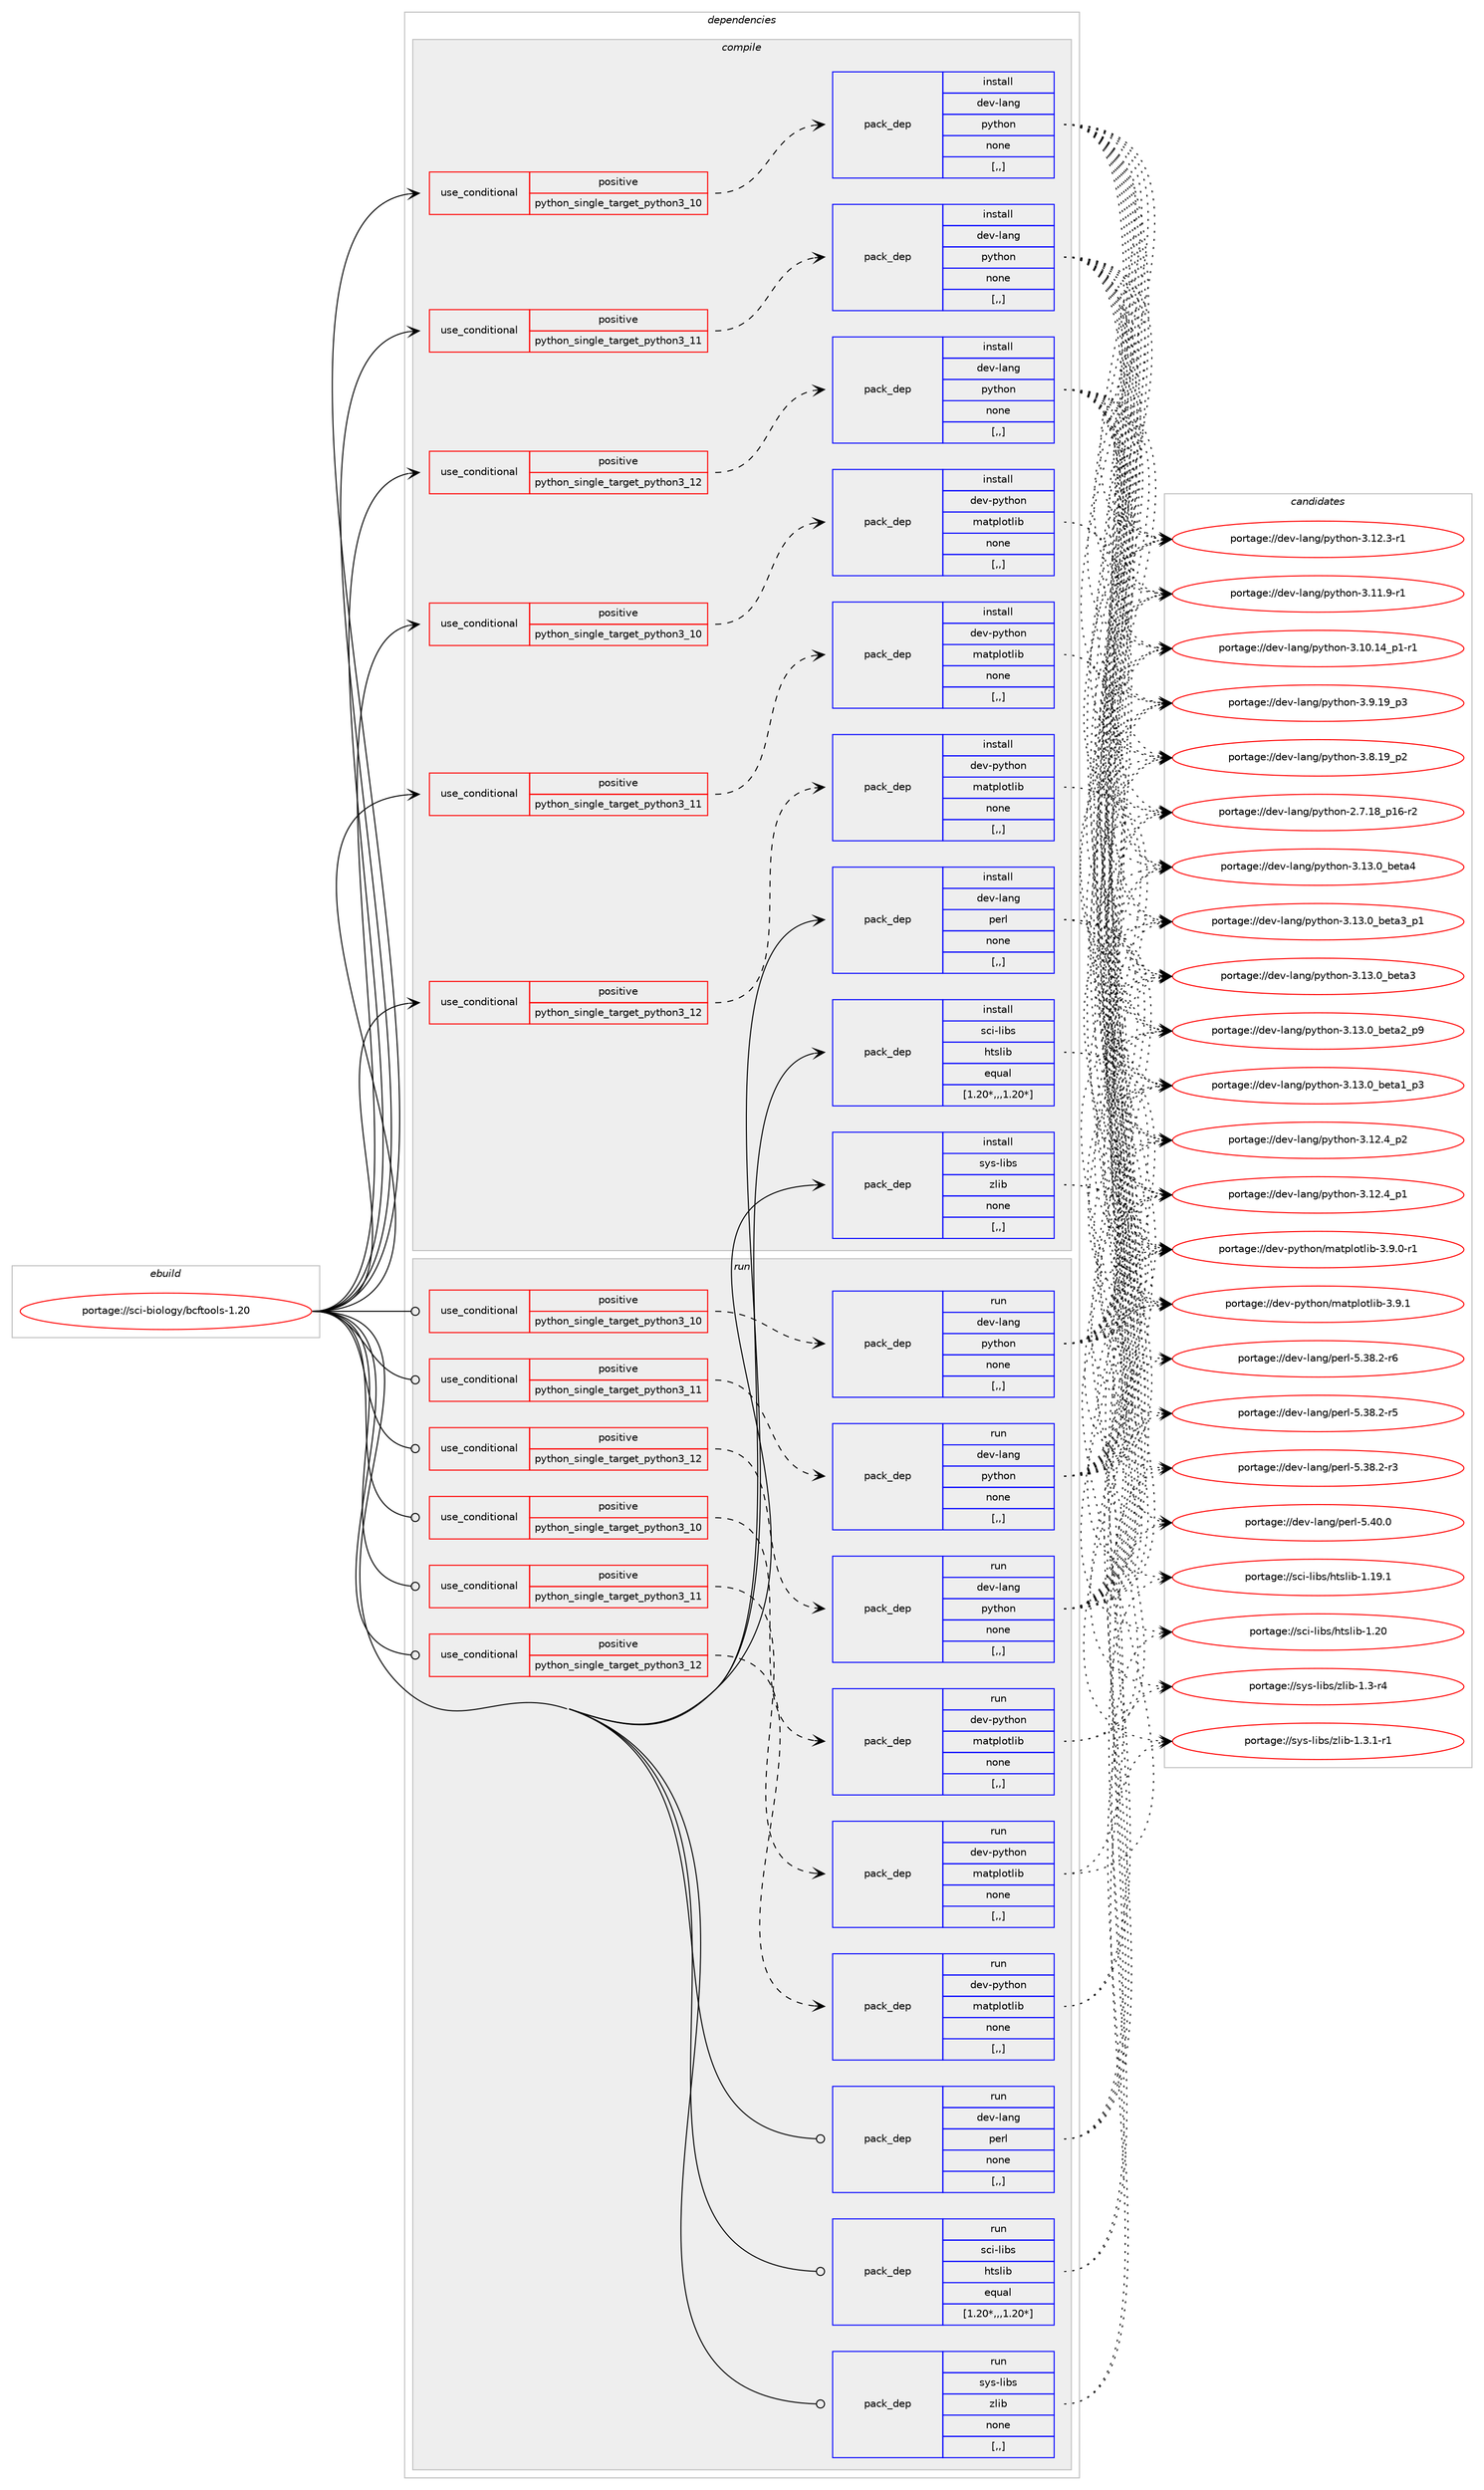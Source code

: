 digraph prolog {

# *************
# Graph options
# *************

newrank=true;
concentrate=true;
compound=true;
graph [rankdir=LR,fontname=Helvetica,fontsize=10,ranksep=1.5];#, ranksep=2.5, nodesep=0.2];
edge  [arrowhead=vee];
node  [fontname=Helvetica,fontsize=10];

# **********
# The ebuild
# **********

subgraph cluster_leftcol {
color=gray;
label=<<i>ebuild</i>>;
id [label="portage://sci-biology/bcftools-1.20", color=red, width=4, href="../sci-biology/bcftools-1.20.svg"];
}

# ****************
# The dependencies
# ****************

subgraph cluster_midcol {
color=gray;
label=<<i>dependencies</i>>;
subgraph cluster_compile {
fillcolor="#eeeeee";
style=filled;
label=<<i>compile</i>>;
subgraph cond103738 {
dependency391705 [label=<<TABLE BORDER="0" CELLBORDER="1" CELLSPACING="0" CELLPADDING="4"><TR><TD ROWSPAN="3" CELLPADDING="10">use_conditional</TD></TR><TR><TD>positive</TD></TR><TR><TD>python_single_target_python3_10</TD></TR></TABLE>>, shape=none, color=red];
subgraph pack285172 {
dependency391706 [label=<<TABLE BORDER="0" CELLBORDER="1" CELLSPACING="0" CELLPADDING="4" WIDTH="220"><TR><TD ROWSPAN="6" CELLPADDING="30">pack_dep</TD></TR><TR><TD WIDTH="110">install</TD></TR><TR><TD>dev-lang</TD></TR><TR><TD>python</TD></TR><TR><TD>none</TD></TR><TR><TD>[,,]</TD></TR></TABLE>>, shape=none, color=blue];
}
dependency391705:e -> dependency391706:w [weight=20,style="dashed",arrowhead="vee"];
}
id:e -> dependency391705:w [weight=20,style="solid",arrowhead="vee"];
subgraph cond103739 {
dependency391707 [label=<<TABLE BORDER="0" CELLBORDER="1" CELLSPACING="0" CELLPADDING="4"><TR><TD ROWSPAN="3" CELLPADDING="10">use_conditional</TD></TR><TR><TD>positive</TD></TR><TR><TD>python_single_target_python3_10</TD></TR></TABLE>>, shape=none, color=red];
subgraph pack285173 {
dependency391708 [label=<<TABLE BORDER="0" CELLBORDER="1" CELLSPACING="0" CELLPADDING="4" WIDTH="220"><TR><TD ROWSPAN="6" CELLPADDING="30">pack_dep</TD></TR><TR><TD WIDTH="110">install</TD></TR><TR><TD>dev-python</TD></TR><TR><TD>matplotlib</TD></TR><TR><TD>none</TD></TR><TR><TD>[,,]</TD></TR></TABLE>>, shape=none, color=blue];
}
dependency391707:e -> dependency391708:w [weight=20,style="dashed",arrowhead="vee"];
}
id:e -> dependency391707:w [weight=20,style="solid",arrowhead="vee"];
subgraph cond103740 {
dependency391709 [label=<<TABLE BORDER="0" CELLBORDER="1" CELLSPACING="0" CELLPADDING="4"><TR><TD ROWSPAN="3" CELLPADDING="10">use_conditional</TD></TR><TR><TD>positive</TD></TR><TR><TD>python_single_target_python3_11</TD></TR></TABLE>>, shape=none, color=red];
subgraph pack285174 {
dependency391710 [label=<<TABLE BORDER="0" CELLBORDER="1" CELLSPACING="0" CELLPADDING="4" WIDTH="220"><TR><TD ROWSPAN="6" CELLPADDING="30">pack_dep</TD></TR><TR><TD WIDTH="110">install</TD></TR><TR><TD>dev-lang</TD></TR><TR><TD>python</TD></TR><TR><TD>none</TD></TR><TR><TD>[,,]</TD></TR></TABLE>>, shape=none, color=blue];
}
dependency391709:e -> dependency391710:w [weight=20,style="dashed",arrowhead="vee"];
}
id:e -> dependency391709:w [weight=20,style="solid",arrowhead="vee"];
subgraph cond103741 {
dependency391711 [label=<<TABLE BORDER="0" CELLBORDER="1" CELLSPACING="0" CELLPADDING="4"><TR><TD ROWSPAN="3" CELLPADDING="10">use_conditional</TD></TR><TR><TD>positive</TD></TR><TR><TD>python_single_target_python3_11</TD></TR></TABLE>>, shape=none, color=red];
subgraph pack285175 {
dependency391712 [label=<<TABLE BORDER="0" CELLBORDER="1" CELLSPACING="0" CELLPADDING="4" WIDTH="220"><TR><TD ROWSPAN="6" CELLPADDING="30">pack_dep</TD></TR><TR><TD WIDTH="110">install</TD></TR><TR><TD>dev-python</TD></TR><TR><TD>matplotlib</TD></TR><TR><TD>none</TD></TR><TR><TD>[,,]</TD></TR></TABLE>>, shape=none, color=blue];
}
dependency391711:e -> dependency391712:w [weight=20,style="dashed",arrowhead="vee"];
}
id:e -> dependency391711:w [weight=20,style="solid",arrowhead="vee"];
subgraph cond103742 {
dependency391713 [label=<<TABLE BORDER="0" CELLBORDER="1" CELLSPACING="0" CELLPADDING="4"><TR><TD ROWSPAN="3" CELLPADDING="10">use_conditional</TD></TR><TR><TD>positive</TD></TR><TR><TD>python_single_target_python3_12</TD></TR></TABLE>>, shape=none, color=red];
subgraph pack285176 {
dependency391714 [label=<<TABLE BORDER="0" CELLBORDER="1" CELLSPACING="0" CELLPADDING="4" WIDTH="220"><TR><TD ROWSPAN="6" CELLPADDING="30">pack_dep</TD></TR><TR><TD WIDTH="110">install</TD></TR><TR><TD>dev-lang</TD></TR><TR><TD>python</TD></TR><TR><TD>none</TD></TR><TR><TD>[,,]</TD></TR></TABLE>>, shape=none, color=blue];
}
dependency391713:e -> dependency391714:w [weight=20,style="dashed",arrowhead="vee"];
}
id:e -> dependency391713:w [weight=20,style="solid",arrowhead="vee"];
subgraph cond103743 {
dependency391715 [label=<<TABLE BORDER="0" CELLBORDER="1" CELLSPACING="0" CELLPADDING="4"><TR><TD ROWSPAN="3" CELLPADDING="10">use_conditional</TD></TR><TR><TD>positive</TD></TR><TR><TD>python_single_target_python3_12</TD></TR></TABLE>>, shape=none, color=red];
subgraph pack285177 {
dependency391716 [label=<<TABLE BORDER="0" CELLBORDER="1" CELLSPACING="0" CELLPADDING="4" WIDTH="220"><TR><TD ROWSPAN="6" CELLPADDING="30">pack_dep</TD></TR><TR><TD WIDTH="110">install</TD></TR><TR><TD>dev-python</TD></TR><TR><TD>matplotlib</TD></TR><TR><TD>none</TD></TR><TR><TD>[,,]</TD></TR></TABLE>>, shape=none, color=blue];
}
dependency391715:e -> dependency391716:w [weight=20,style="dashed",arrowhead="vee"];
}
id:e -> dependency391715:w [weight=20,style="solid",arrowhead="vee"];
subgraph pack285178 {
dependency391717 [label=<<TABLE BORDER="0" CELLBORDER="1" CELLSPACING="0" CELLPADDING="4" WIDTH="220"><TR><TD ROWSPAN="6" CELLPADDING="30">pack_dep</TD></TR><TR><TD WIDTH="110">install</TD></TR><TR><TD>dev-lang</TD></TR><TR><TD>perl</TD></TR><TR><TD>none</TD></TR><TR><TD>[,,]</TD></TR></TABLE>>, shape=none, color=blue];
}
id:e -> dependency391717:w [weight=20,style="solid",arrowhead="vee"];
subgraph pack285179 {
dependency391718 [label=<<TABLE BORDER="0" CELLBORDER="1" CELLSPACING="0" CELLPADDING="4" WIDTH="220"><TR><TD ROWSPAN="6" CELLPADDING="30">pack_dep</TD></TR><TR><TD WIDTH="110">install</TD></TR><TR><TD>sci-libs</TD></TR><TR><TD>htslib</TD></TR><TR><TD>equal</TD></TR><TR><TD>[1.20*,,,1.20*]</TD></TR></TABLE>>, shape=none, color=blue];
}
id:e -> dependency391718:w [weight=20,style="solid",arrowhead="vee"];
subgraph pack285180 {
dependency391719 [label=<<TABLE BORDER="0" CELLBORDER="1" CELLSPACING="0" CELLPADDING="4" WIDTH="220"><TR><TD ROWSPAN="6" CELLPADDING="30">pack_dep</TD></TR><TR><TD WIDTH="110">install</TD></TR><TR><TD>sys-libs</TD></TR><TR><TD>zlib</TD></TR><TR><TD>none</TD></TR><TR><TD>[,,]</TD></TR></TABLE>>, shape=none, color=blue];
}
id:e -> dependency391719:w [weight=20,style="solid",arrowhead="vee"];
}
subgraph cluster_compileandrun {
fillcolor="#eeeeee";
style=filled;
label=<<i>compile and run</i>>;
}
subgraph cluster_run {
fillcolor="#eeeeee";
style=filled;
label=<<i>run</i>>;
subgraph cond103744 {
dependency391720 [label=<<TABLE BORDER="0" CELLBORDER="1" CELLSPACING="0" CELLPADDING="4"><TR><TD ROWSPAN="3" CELLPADDING="10">use_conditional</TD></TR><TR><TD>positive</TD></TR><TR><TD>python_single_target_python3_10</TD></TR></TABLE>>, shape=none, color=red];
subgraph pack285181 {
dependency391721 [label=<<TABLE BORDER="0" CELLBORDER="1" CELLSPACING="0" CELLPADDING="4" WIDTH="220"><TR><TD ROWSPAN="6" CELLPADDING="30">pack_dep</TD></TR><TR><TD WIDTH="110">run</TD></TR><TR><TD>dev-lang</TD></TR><TR><TD>python</TD></TR><TR><TD>none</TD></TR><TR><TD>[,,]</TD></TR></TABLE>>, shape=none, color=blue];
}
dependency391720:e -> dependency391721:w [weight=20,style="dashed",arrowhead="vee"];
}
id:e -> dependency391720:w [weight=20,style="solid",arrowhead="odot"];
subgraph cond103745 {
dependency391722 [label=<<TABLE BORDER="0" CELLBORDER="1" CELLSPACING="0" CELLPADDING="4"><TR><TD ROWSPAN="3" CELLPADDING="10">use_conditional</TD></TR><TR><TD>positive</TD></TR><TR><TD>python_single_target_python3_10</TD></TR></TABLE>>, shape=none, color=red];
subgraph pack285182 {
dependency391723 [label=<<TABLE BORDER="0" CELLBORDER="1" CELLSPACING="0" CELLPADDING="4" WIDTH="220"><TR><TD ROWSPAN="6" CELLPADDING="30">pack_dep</TD></TR><TR><TD WIDTH="110">run</TD></TR><TR><TD>dev-python</TD></TR><TR><TD>matplotlib</TD></TR><TR><TD>none</TD></TR><TR><TD>[,,]</TD></TR></TABLE>>, shape=none, color=blue];
}
dependency391722:e -> dependency391723:w [weight=20,style="dashed",arrowhead="vee"];
}
id:e -> dependency391722:w [weight=20,style="solid",arrowhead="odot"];
subgraph cond103746 {
dependency391724 [label=<<TABLE BORDER="0" CELLBORDER="1" CELLSPACING="0" CELLPADDING="4"><TR><TD ROWSPAN="3" CELLPADDING="10">use_conditional</TD></TR><TR><TD>positive</TD></TR><TR><TD>python_single_target_python3_11</TD></TR></TABLE>>, shape=none, color=red];
subgraph pack285183 {
dependency391725 [label=<<TABLE BORDER="0" CELLBORDER="1" CELLSPACING="0" CELLPADDING="4" WIDTH="220"><TR><TD ROWSPAN="6" CELLPADDING="30">pack_dep</TD></TR><TR><TD WIDTH="110">run</TD></TR><TR><TD>dev-lang</TD></TR><TR><TD>python</TD></TR><TR><TD>none</TD></TR><TR><TD>[,,]</TD></TR></TABLE>>, shape=none, color=blue];
}
dependency391724:e -> dependency391725:w [weight=20,style="dashed",arrowhead="vee"];
}
id:e -> dependency391724:w [weight=20,style="solid",arrowhead="odot"];
subgraph cond103747 {
dependency391726 [label=<<TABLE BORDER="0" CELLBORDER="1" CELLSPACING="0" CELLPADDING="4"><TR><TD ROWSPAN="3" CELLPADDING="10">use_conditional</TD></TR><TR><TD>positive</TD></TR><TR><TD>python_single_target_python3_11</TD></TR></TABLE>>, shape=none, color=red];
subgraph pack285184 {
dependency391727 [label=<<TABLE BORDER="0" CELLBORDER="1" CELLSPACING="0" CELLPADDING="4" WIDTH="220"><TR><TD ROWSPAN="6" CELLPADDING="30">pack_dep</TD></TR><TR><TD WIDTH="110">run</TD></TR><TR><TD>dev-python</TD></TR><TR><TD>matplotlib</TD></TR><TR><TD>none</TD></TR><TR><TD>[,,]</TD></TR></TABLE>>, shape=none, color=blue];
}
dependency391726:e -> dependency391727:w [weight=20,style="dashed",arrowhead="vee"];
}
id:e -> dependency391726:w [weight=20,style="solid",arrowhead="odot"];
subgraph cond103748 {
dependency391728 [label=<<TABLE BORDER="0" CELLBORDER="1" CELLSPACING="0" CELLPADDING="4"><TR><TD ROWSPAN="3" CELLPADDING="10">use_conditional</TD></TR><TR><TD>positive</TD></TR><TR><TD>python_single_target_python3_12</TD></TR></TABLE>>, shape=none, color=red];
subgraph pack285185 {
dependency391729 [label=<<TABLE BORDER="0" CELLBORDER="1" CELLSPACING="0" CELLPADDING="4" WIDTH="220"><TR><TD ROWSPAN="6" CELLPADDING="30">pack_dep</TD></TR><TR><TD WIDTH="110">run</TD></TR><TR><TD>dev-lang</TD></TR><TR><TD>python</TD></TR><TR><TD>none</TD></TR><TR><TD>[,,]</TD></TR></TABLE>>, shape=none, color=blue];
}
dependency391728:e -> dependency391729:w [weight=20,style="dashed",arrowhead="vee"];
}
id:e -> dependency391728:w [weight=20,style="solid",arrowhead="odot"];
subgraph cond103749 {
dependency391730 [label=<<TABLE BORDER="0" CELLBORDER="1" CELLSPACING="0" CELLPADDING="4"><TR><TD ROWSPAN="3" CELLPADDING="10">use_conditional</TD></TR><TR><TD>positive</TD></TR><TR><TD>python_single_target_python3_12</TD></TR></TABLE>>, shape=none, color=red];
subgraph pack285186 {
dependency391731 [label=<<TABLE BORDER="0" CELLBORDER="1" CELLSPACING="0" CELLPADDING="4" WIDTH="220"><TR><TD ROWSPAN="6" CELLPADDING="30">pack_dep</TD></TR><TR><TD WIDTH="110">run</TD></TR><TR><TD>dev-python</TD></TR><TR><TD>matplotlib</TD></TR><TR><TD>none</TD></TR><TR><TD>[,,]</TD></TR></TABLE>>, shape=none, color=blue];
}
dependency391730:e -> dependency391731:w [weight=20,style="dashed",arrowhead="vee"];
}
id:e -> dependency391730:w [weight=20,style="solid",arrowhead="odot"];
subgraph pack285187 {
dependency391732 [label=<<TABLE BORDER="0" CELLBORDER="1" CELLSPACING="0" CELLPADDING="4" WIDTH="220"><TR><TD ROWSPAN="6" CELLPADDING="30">pack_dep</TD></TR><TR><TD WIDTH="110">run</TD></TR><TR><TD>dev-lang</TD></TR><TR><TD>perl</TD></TR><TR><TD>none</TD></TR><TR><TD>[,,]</TD></TR></TABLE>>, shape=none, color=blue];
}
id:e -> dependency391732:w [weight=20,style="solid",arrowhead="odot"];
subgraph pack285188 {
dependency391733 [label=<<TABLE BORDER="0" CELLBORDER="1" CELLSPACING="0" CELLPADDING="4" WIDTH="220"><TR><TD ROWSPAN="6" CELLPADDING="30">pack_dep</TD></TR><TR><TD WIDTH="110">run</TD></TR><TR><TD>sci-libs</TD></TR><TR><TD>htslib</TD></TR><TR><TD>equal</TD></TR><TR><TD>[1.20*,,,1.20*]</TD></TR></TABLE>>, shape=none, color=blue];
}
id:e -> dependency391733:w [weight=20,style="solid",arrowhead="odot"];
subgraph pack285189 {
dependency391734 [label=<<TABLE BORDER="0" CELLBORDER="1" CELLSPACING="0" CELLPADDING="4" WIDTH="220"><TR><TD ROWSPAN="6" CELLPADDING="30">pack_dep</TD></TR><TR><TD WIDTH="110">run</TD></TR><TR><TD>sys-libs</TD></TR><TR><TD>zlib</TD></TR><TR><TD>none</TD></TR><TR><TD>[,,]</TD></TR></TABLE>>, shape=none, color=blue];
}
id:e -> dependency391734:w [weight=20,style="solid",arrowhead="odot"];
}
}

# **************
# The candidates
# **************

subgraph cluster_choices {
rank=same;
color=gray;
label=<<i>candidates</i>>;

subgraph choice285172 {
color=black;
nodesep=1;
choice1001011184510897110103471121211161041111104551464951464895981011169752 [label="portage://dev-lang/python-3.13.0_beta4", color=red, width=4,href="../dev-lang/python-3.13.0_beta4.svg"];
choice10010111845108971101034711212111610411111045514649514648959810111697519511249 [label="portage://dev-lang/python-3.13.0_beta3_p1", color=red, width=4,href="../dev-lang/python-3.13.0_beta3_p1.svg"];
choice1001011184510897110103471121211161041111104551464951464895981011169751 [label="portage://dev-lang/python-3.13.0_beta3", color=red, width=4,href="../dev-lang/python-3.13.0_beta3.svg"];
choice10010111845108971101034711212111610411111045514649514648959810111697509511257 [label="portage://dev-lang/python-3.13.0_beta2_p9", color=red, width=4,href="../dev-lang/python-3.13.0_beta2_p9.svg"];
choice10010111845108971101034711212111610411111045514649514648959810111697499511251 [label="portage://dev-lang/python-3.13.0_beta1_p3", color=red, width=4,href="../dev-lang/python-3.13.0_beta1_p3.svg"];
choice100101118451089711010347112121116104111110455146495046529511250 [label="portage://dev-lang/python-3.12.4_p2", color=red, width=4,href="../dev-lang/python-3.12.4_p2.svg"];
choice100101118451089711010347112121116104111110455146495046529511249 [label="portage://dev-lang/python-3.12.4_p1", color=red, width=4,href="../dev-lang/python-3.12.4_p1.svg"];
choice100101118451089711010347112121116104111110455146495046514511449 [label="portage://dev-lang/python-3.12.3-r1", color=red, width=4,href="../dev-lang/python-3.12.3-r1.svg"];
choice100101118451089711010347112121116104111110455146494946574511449 [label="portage://dev-lang/python-3.11.9-r1", color=red, width=4,href="../dev-lang/python-3.11.9-r1.svg"];
choice100101118451089711010347112121116104111110455146494846495295112494511449 [label="portage://dev-lang/python-3.10.14_p1-r1", color=red, width=4,href="../dev-lang/python-3.10.14_p1-r1.svg"];
choice100101118451089711010347112121116104111110455146574649579511251 [label="portage://dev-lang/python-3.9.19_p3", color=red, width=4,href="../dev-lang/python-3.9.19_p3.svg"];
choice100101118451089711010347112121116104111110455146564649579511250 [label="portage://dev-lang/python-3.8.19_p2", color=red, width=4,href="../dev-lang/python-3.8.19_p2.svg"];
choice100101118451089711010347112121116104111110455046554649569511249544511450 [label="portage://dev-lang/python-2.7.18_p16-r2", color=red, width=4,href="../dev-lang/python-2.7.18_p16-r2.svg"];
dependency391706:e -> choice1001011184510897110103471121211161041111104551464951464895981011169752:w [style=dotted,weight="100"];
dependency391706:e -> choice10010111845108971101034711212111610411111045514649514648959810111697519511249:w [style=dotted,weight="100"];
dependency391706:e -> choice1001011184510897110103471121211161041111104551464951464895981011169751:w [style=dotted,weight="100"];
dependency391706:e -> choice10010111845108971101034711212111610411111045514649514648959810111697509511257:w [style=dotted,weight="100"];
dependency391706:e -> choice10010111845108971101034711212111610411111045514649514648959810111697499511251:w [style=dotted,weight="100"];
dependency391706:e -> choice100101118451089711010347112121116104111110455146495046529511250:w [style=dotted,weight="100"];
dependency391706:e -> choice100101118451089711010347112121116104111110455146495046529511249:w [style=dotted,weight="100"];
dependency391706:e -> choice100101118451089711010347112121116104111110455146495046514511449:w [style=dotted,weight="100"];
dependency391706:e -> choice100101118451089711010347112121116104111110455146494946574511449:w [style=dotted,weight="100"];
dependency391706:e -> choice100101118451089711010347112121116104111110455146494846495295112494511449:w [style=dotted,weight="100"];
dependency391706:e -> choice100101118451089711010347112121116104111110455146574649579511251:w [style=dotted,weight="100"];
dependency391706:e -> choice100101118451089711010347112121116104111110455146564649579511250:w [style=dotted,weight="100"];
dependency391706:e -> choice100101118451089711010347112121116104111110455046554649569511249544511450:w [style=dotted,weight="100"];
}
subgraph choice285173 {
color=black;
nodesep=1;
choice10010111845112121116104111110471099711611210811111610810598455146574649 [label="portage://dev-python/matplotlib-3.9.1", color=red, width=4,href="../dev-python/matplotlib-3.9.1.svg"];
choice100101118451121211161041111104710997116112108111116108105984551465746484511449 [label="portage://dev-python/matplotlib-3.9.0-r1", color=red, width=4,href="../dev-python/matplotlib-3.9.0-r1.svg"];
dependency391708:e -> choice10010111845112121116104111110471099711611210811111610810598455146574649:w [style=dotted,weight="100"];
dependency391708:e -> choice100101118451121211161041111104710997116112108111116108105984551465746484511449:w [style=dotted,weight="100"];
}
subgraph choice285174 {
color=black;
nodesep=1;
choice1001011184510897110103471121211161041111104551464951464895981011169752 [label="portage://dev-lang/python-3.13.0_beta4", color=red, width=4,href="../dev-lang/python-3.13.0_beta4.svg"];
choice10010111845108971101034711212111610411111045514649514648959810111697519511249 [label="portage://dev-lang/python-3.13.0_beta3_p1", color=red, width=4,href="../dev-lang/python-3.13.0_beta3_p1.svg"];
choice1001011184510897110103471121211161041111104551464951464895981011169751 [label="portage://dev-lang/python-3.13.0_beta3", color=red, width=4,href="../dev-lang/python-3.13.0_beta3.svg"];
choice10010111845108971101034711212111610411111045514649514648959810111697509511257 [label="portage://dev-lang/python-3.13.0_beta2_p9", color=red, width=4,href="../dev-lang/python-3.13.0_beta2_p9.svg"];
choice10010111845108971101034711212111610411111045514649514648959810111697499511251 [label="portage://dev-lang/python-3.13.0_beta1_p3", color=red, width=4,href="../dev-lang/python-3.13.0_beta1_p3.svg"];
choice100101118451089711010347112121116104111110455146495046529511250 [label="portage://dev-lang/python-3.12.4_p2", color=red, width=4,href="../dev-lang/python-3.12.4_p2.svg"];
choice100101118451089711010347112121116104111110455146495046529511249 [label="portage://dev-lang/python-3.12.4_p1", color=red, width=4,href="../dev-lang/python-3.12.4_p1.svg"];
choice100101118451089711010347112121116104111110455146495046514511449 [label="portage://dev-lang/python-3.12.3-r1", color=red, width=4,href="../dev-lang/python-3.12.3-r1.svg"];
choice100101118451089711010347112121116104111110455146494946574511449 [label="portage://dev-lang/python-3.11.9-r1", color=red, width=4,href="../dev-lang/python-3.11.9-r1.svg"];
choice100101118451089711010347112121116104111110455146494846495295112494511449 [label="portage://dev-lang/python-3.10.14_p1-r1", color=red, width=4,href="../dev-lang/python-3.10.14_p1-r1.svg"];
choice100101118451089711010347112121116104111110455146574649579511251 [label="portage://dev-lang/python-3.9.19_p3", color=red, width=4,href="../dev-lang/python-3.9.19_p3.svg"];
choice100101118451089711010347112121116104111110455146564649579511250 [label="portage://dev-lang/python-3.8.19_p2", color=red, width=4,href="../dev-lang/python-3.8.19_p2.svg"];
choice100101118451089711010347112121116104111110455046554649569511249544511450 [label="portage://dev-lang/python-2.7.18_p16-r2", color=red, width=4,href="../dev-lang/python-2.7.18_p16-r2.svg"];
dependency391710:e -> choice1001011184510897110103471121211161041111104551464951464895981011169752:w [style=dotted,weight="100"];
dependency391710:e -> choice10010111845108971101034711212111610411111045514649514648959810111697519511249:w [style=dotted,weight="100"];
dependency391710:e -> choice1001011184510897110103471121211161041111104551464951464895981011169751:w [style=dotted,weight="100"];
dependency391710:e -> choice10010111845108971101034711212111610411111045514649514648959810111697509511257:w [style=dotted,weight="100"];
dependency391710:e -> choice10010111845108971101034711212111610411111045514649514648959810111697499511251:w [style=dotted,weight="100"];
dependency391710:e -> choice100101118451089711010347112121116104111110455146495046529511250:w [style=dotted,weight="100"];
dependency391710:e -> choice100101118451089711010347112121116104111110455146495046529511249:w [style=dotted,weight="100"];
dependency391710:e -> choice100101118451089711010347112121116104111110455146495046514511449:w [style=dotted,weight="100"];
dependency391710:e -> choice100101118451089711010347112121116104111110455146494946574511449:w [style=dotted,weight="100"];
dependency391710:e -> choice100101118451089711010347112121116104111110455146494846495295112494511449:w [style=dotted,weight="100"];
dependency391710:e -> choice100101118451089711010347112121116104111110455146574649579511251:w [style=dotted,weight="100"];
dependency391710:e -> choice100101118451089711010347112121116104111110455146564649579511250:w [style=dotted,weight="100"];
dependency391710:e -> choice100101118451089711010347112121116104111110455046554649569511249544511450:w [style=dotted,weight="100"];
}
subgraph choice285175 {
color=black;
nodesep=1;
choice10010111845112121116104111110471099711611210811111610810598455146574649 [label="portage://dev-python/matplotlib-3.9.1", color=red, width=4,href="../dev-python/matplotlib-3.9.1.svg"];
choice100101118451121211161041111104710997116112108111116108105984551465746484511449 [label="portage://dev-python/matplotlib-3.9.0-r1", color=red, width=4,href="../dev-python/matplotlib-3.9.0-r1.svg"];
dependency391712:e -> choice10010111845112121116104111110471099711611210811111610810598455146574649:w [style=dotted,weight="100"];
dependency391712:e -> choice100101118451121211161041111104710997116112108111116108105984551465746484511449:w [style=dotted,weight="100"];
}
subgraph choice285176 {
color=black;
nodesep=1;
choice1001011184510897110103471121211161041111104551464951464895981011169752 [label="portage://dev-lang/python-3.13.0_beta4", color=red, width=4,href="../dev-lang/python-3.13.0_beta4.svg"];
choice10010111845108971101034711212111610411111045514649514648959810111697519511249 [label="portage://dev-lang/python-3.13.0_beta3_p1", color=red, width=4,href="../dev-lang/python-3.13.0_beta3_p1.svg"];
choice1001011184510897110103471121211161041111104551464951464895981011169751 [label="portage://dev-lang/python-3.13.0_beta3", color=red, width=4,href="../dev-lang/python-3.13.0_beta3.svg"];
choice10010111845108971101034711212111610411111045514649514648959810111697509511257 [label="portage://dev-lang/python-3.13.0_beta2_p9", color=red, width=4,href="../dev-lang/python-3.13.0_beta2_p9.svg"];
choice10010111845108971101034711212111610411111045514649514648959810111697499511251 [label="portage://dev-lang/python-3.13.0_beta1_p3", color=red, width=4,href="../dev-lang/python-3.13.0_beta1_p3.svg"];
choice100101118451089711010347112121116104111110455146495046529511250 [label="portage://dev-lang/python-3.12.4_p2", color=red, width=4,href="../dev-lang/python-3.12.4_p2.svg"];
choice100101118451089711010347112121116104111110455146495046529511249 [label="portage://dev-lang/python-3.12.4_p1", color=red, width=4,href="../dev-lang/python-3.12.4_p1.svg"];
choice100101118451089711010347112121116104111110455146495046514511449 [label="portage://dev-lang/python-3.12.3-r1", color=red, width=4,href="../dev-lang/python-3.12.3-r1.svg"];
choice100101118451089711010347112121116104111110455146494946574511449 [label="portage://dev-lang/python-3.11.9-r1", color=red, width=4,href="../dev-lang/python-3.11.9-r1.svg"];
choice100101118451089711010347112121116104111110455146494846495295112494511449 [label="portage://dev-lang/python-3.10.14_p1-r1", color=red, width=4,href="../dev-lang/python-3.10.14_p1-r1.svg"];
choice100101118451089711010347112121116104111110455146574649579511251 [label="portage://dev-lang/python-3.9.19_p3", color=red, width=4,href="../dev-lang/python-3.9.19_p3.svg"];
choice100101118451089711010347112121116104111110455146564649579511250 [label="portage://dev-lang/python-3.8.19_p2", color=red, width=4,href="../dev-lang/python-3.8.19_p2.svg"];
choice100101118451089711010347112121116104111110455046554649569511249544511450 [label="portage://dev-lang/python-2.7.18_p16-r2", color=red, width=4,href="../dev-lang/python-2.7.18_p16-r2.svg"];
dependency391714:e -> choice1001011184510897110103471121211161041111104551464951464895981011169752:w [style=dotted,weight="100"];
dependency391714:e -> choice10010111845108971101034711212111610411111045514649514648959810111697519511249:w [style=dotted,weight="100"];
dependency391714:e -> choice1001011184510897110103471121211161041111104551464951464895981011169751:w [style=dotted,weight="100"];
dependency391714:e -> choice10010111845108971101034711212111610411111045514649514648959810111697509511257:w [style=dotted,weight="100"];
dependency391714:e -> choice10010111845108971101034711212111610411111045514649514648959810111697499511251:w [style=dotted,weight="100"];
dependency391714:e -> choice100101118451089711010347112121116104111110455146495046529511250:w [style=dotted,weight="100"];
dependency391714:e -> choice100101118451089711010347112121116104111110455146495046529511249:w [style=dotted,weight="100"];
dependency391714:e -> choice100101118451089711010347112121116104111110455146495046514511449:w [style=dotted,weight="100"];
dependency391714:e -> choice100101118451089711010347112121116104111110455146494946574511449:w [style=dotted,weight="100"];
dependency391714:e -> choice100101118451089711010347112121116104111110455146494846495295112494511449:w [style=dotted,weight="100"];
dependency391714:e -> choice100101118451089711010347112121116104111110455146574649579511251:w [style=dotted,weight="100"];
dependency391714:e -> choice100101118451089711010347112121116104111110455146564649579511250:w [style=dotted,weight="100"];
dependency391714:e -> choice100101118451089711010347112121116104111110455046554649569511249544511450:w [style=dotted,weight="100"];
}
subgraph choice285177 {
color=black;
nodesep=1;
choice10010111845112121116104111110471099711611210811111610810598455146574649 [label="portage://dev-python/matplotlib-3.9.1", color=red, width=4,href="../dev-python/matplotlib-3.9.1.svg"];
choice100101118451121211161041111104710997116112108111116108105984551465746484511449 [label="portage://dev-python/matplotlib-3.9.0-r1", color=red, width=4,href="../dev-python/matplotlib-3.9.0-r1.svg"];
dependency391716:e -> choice10010111845112121116104111110471099711611210811111610810598455146574649:w [style=dotted,weight="100"];
dependency391716:e -> choice100101118451121211161041111104710997116112108111116108105984551465746484511449:w [style=dotted,weight="100"];
}
subgraph choice285178 {
color=black;
nodesep=1;
choice10010111845108971101034711210111410845534652484648 [label="portage://dev-lang/perl-5.40.0", color=red, width=4,href="../dev-lang/perl-5.40.0.svg"];
choice100101118451089711010347112101114108455346515646504511454 [label="portage://dev-lang/perl-5.38.2-r6", color=red, width=4,href="../dev-lang/perl-5.38.2-r6.svg"];
choice100101118451089711010347112101114108455346515646504511453 [label="portage://dev-lang/perl-5.38.2-r5", color=red, width=4,href="../dev-lang/perl-5.38.2-r5.svg"];
choice100101118451089711010347112101114108455346515646504511451 [label="portage://dev-lang/perl-5.38.2-r3", color=red, width=4,href="../dev-lang/perl-5.38.2-r3.svg"];
dependency391717:e -> choice10010111845108971101034711210111410845534652484648:w [style=dotted,weight="100"];
dependency391717:e -> choice100101118451089711010347112101114108455346515646504511454:w [style=dotted,weight="100"];
dependency391717:e -> choice100101118451089711010347112101114108455346515646504511453:w [style=dotted,weight="100"];
dependency391717:e -> choice100101118451089711010347112101114108455346515646504511451:w [style=dotted,weight="100"];
}
subgraph choice285179 {
color=black;
nodesep=1;
choice11599105451081059811547104116115108105984549465048 [label="portage://sci-libs/htslib-1.20", color=red, width=4,href="../sci-libs/htslib-1.20.svg"];
choice115991054510810598115471041161151081059845494649574649 [label="portage://sci-libs/htslib-1.19.1", color=red, width=4,href="../sci-libs/htslib-1.19.1.svg"];
dependency391718:e -> choice11599105451081059811547104116115108105984549465048:w [style=dotted,weight="100"];
dependency391718:e -> choice115991054510810598115471041161151081059845494649574649:w [style=dotted,weight="100"];
}
subgraph choice285180 {
color=black;
nodesep=1;
choice115121115451081059811547122108105984549465146494511449 [label="portage://sys-libs/zlib-1.3.1-r1", color=red, width=4,href="../sys-libs/zlib-1.3.1-r1.svg"];
choice11512111545108105981154712210810598454946514511452 [label="portage://sys-libs/zlib-1.3-r4", color=red, width=4,href="../sys-libs/zlib-1.3-r4.svg"];
dependency391719:e -> choice115121115451081059811547122108105984549465146494511449:w [style=dotted,weight="100"];
dependency391719:e -> choice11512111545108105981154712210810598454946514511452:w [style=dotted,weight="100"];
}
subgraph choice285181 {
color=black;
nodesep=1;
choice1001011184510897110103471121211161041111104551464951464895981011169752 [label="portage://dev-lang/python-3.13.0_beta4", color=red, width=4,href="../dev-lang/python-3.13.0_beta4.svg"];
choice10010111845108971101034711212111610411111045514649514648959810111697519511249 [label="portage://dev-lang/python-3.13.0_beta3_p1", color=red, width=4,href="../dev-lang/python-3.13.0_beta3_p1.svg"];
choice1001011184510897110103471121211161041111104551464951464895981011169751 [label="portage://dev-lang/python-3.13.0_beta3", color=red, width=4,href="../dev-lang/python-3.13.0_beta3.svg"];
choice10010111845108971101034711212111610411111045514649514648959810111697509511257 [label="portage://dev-lang/python-3.13.0_beta2_p9", color=red, width=4,href="../dev-lang/python-3.13.0_beta2_p9.svg"];
choice10010111845108971101034711212111610411111045514649514648959810111697499511251 [label="portage://dev-lang/python-3.13.0_beta1_p3", color=red, width=4,href="../dev-lang/python-3.13.0_beta1_p3.svg"];
choice100101118451089711010347112121116104111110455146495046529511250 [label="portage://dev-lang/python-3.12.4_p2", color=red, width=4,href="../dev-lang/python-3.12.4_p2.svg"];
choice100101118451089711010347112121116104111110455146495046529511249 [label="portage://dev-lang/python-3.12.4_p1", color=red, width=4,href="../dev-lang/python-3.12.4_p1.svg"];
choice100101118451089711010347112121116104111110455146495046514511449 [label="portage://dev-lang/python-3.12.3-r1", color=red, width=4,href="../dev-lang/python-3.12.3-r1.svg"];
choice100101118451089711010347112121116104111110455146494946574511449 [label="portage://dev-lang/python-3.11.9-r1", color=red, width=4,href="../dev-lang/python-3.11.9-r1.svg"];
choice100101118451089711010347112121116104111110455146494846495295112494511449 [label="portage://dev-lang/python-3.10.14_p1-r1", color=red, width=4,href="../dev-lang/python-3.10.14_p1-r1.svg"];
choice100101118451089711010347112121116104111110455146574649579511251 [label="portage://dev-lang/python-3.9.19_p3", color=red, width=4,href="../dev-lang/python-3.9.19_p3.svg"];
choice100101118451089711010347112121116104111110455146564649579511250 [label="portage://dev-lang/python-3.8.19_p2", color=red, width=4,href="../dev-lang/python-3.8.19_p2.svg"];
choice100101118451089711010347112121116104111110455046554649569511249544511450 [label="portage://dev-lang/python-2.7.18_p16-r2", color=red, width=4,href="../dev-lang/python-2.7.18_p16-r2.svg"];
dependency391721:e -> choice1001011184510897110103471121211161041111104551464951464895981011169752:w [style=dotted,weight="100"];
dependency391721:e -> choice10010111845108971101034711212111610411111045514649514648959810111697519511249:w [style=dotted,weight="100"];
dependency391721:e -> choice1001011184510897110103471121211161041111104551464951464895981011169751:w [style=dotted,weight="100"];
dependency391721:e -> choice10010111845108971101034711212111610411111045514649514648959810111697509511257:w [style=dotted,weight="100"];
dependency391721:e -> choice10010111845108971101034711212111610411111045514649514648959810111697499511251:w [style=dotted,weight="100"];
dependency391721:e -> choice100101118451089711010347112121116104111110455146495046529511250:w [style=dotted,weight="100"];
dependency391721:e -> choice100101118451089711010347112121116104111110455146495046529511249:w [style=dotted,weight="100"];
dependency391721:e -> choice100101118451089711010347112121116104111110455146495046514511449:w [style=dotted,weight="100"];
dependency391721:e -> choice100101118451089711010347112121116104111110455146494946574511449:w [style=dotted,weight="100"];
dependency391721:e -> choice100101118451089711010347112121116104111110455146494846495295112494511449:w [style=dotted,weight="100"];
dependency391721:e -> choice100101118451089711010347112121116104111110455146574649579511251:w [style=dotted,weight="100"];
dependency391721:e -> choice100101118451089711010347112121116104111110455146564649579511250:w [style=dotted,weight="100"];
dependency391721:e -> choice100101118451089711010347112121116104111110455046554649569511249544511450:w [style=dotted,weight="100"];
}
subgraph choice285182 {
color=black;
nodesep=1;
choice10010111845112121116104111110471099711611210811111610810598455146574649 [label="portage://dev-python/matplotlib-3.9.1", color=red, width=4,href="../dev-python/matplotlib-3.9.1.svg"];
choice100101118451121211161041111104710997116112108111116108105984551465746484511449 [label="portage://dev-python/matplotlib-3.9.0-r1", color=red, width=4,href="../dev-python/matplotlib-3.9.0-r1.svg"];
dependency391723:e -> choice10010111845112121116104111110471099711611210811111610810598455146574649:w [style=dotted,weight="100"];
dependency391723:e -> choice100101118451121211161041111104710997116112108111116108105984551465746484511449:w [style=dotted,weight="100"];
}
subgraph choice285183 {
color=black;
nodesep=1;
choice1001011184510897110103471121211161041111104551464951464895981011169752 [label="portage://dev-lang/python-3.13.0_beta4", color=red, width=4,href="../dev-lang/python-3.13.0_beta4.svg"];
choice10010111845108971101034711212111610411111045514649514648959810111697519511249 [label="portage://dev-lang/python-3.13.0_beta3_p1", color=red, width=4,href="../dev-lang/python-3.13.0_beta3_p1.svg"];
choice1001011184510897110103471121211161041111104551464951464895981011169751 [label="portage://dev-lang/python-3.13.0_beta3", color=red, width=4,href="../dev-lang/python-3.13.0_beta3.svg"];
choice10010111845108971101034711212111610411111045514649514648959810111697509511257 [label="portage://dev-lang/python-3.13.0_beta2_p9", color=red, width=4,href="../dev-lang/python-3.13.0_beta2_p9.svg"];
choice10010111845108971101034711212111610411111045514649514648959810111697499511251 [label="portage://dev-lang/python-3.13.0_beta1_p3", color=red, width=4,href="../dev-lang/python-3.13.0_beta1_p3.svg"];
choice100101118451089711010347112121116104111110455146495046529511250 [label="portage://dev-lang/python-3.12.4_p2", color=red, width=4,href="../dev-lang/python-3.12.4_p2.svg"];
choice100101118451089711010347112121116104111110455146495046529511249 [label="portage://dev-lang/python-3.12.4_p1", color=red, width=4,href="../dev-lang/python-3.12.4_p1.svg"];
choice100101118451089711010347112121116104111110455146495046514511449 [label="portage://dev-lang/python-3.12.3-r1", color=red, width=4,href="../dev-lang/python-3.12.3-r1.svg"];
choice100101118451089711010347112121116104111110455146494946574511449 [label="portage://dev-lang/python-3.11.9-r1", color=red, width=4,href="../dev-lang/python-3.11.9-r1.svg"];
choice100101118451089711010347112121116104111110455146494846495295112494511449 [label="portage://dev-lang/python-3.10.14_p1-r1", color=red, width=4,href="../dev-lang/python-3.10.14_p1-r1.svg"];
choice100101118451089711010347112121116104111110455146574649579511251 [label="portage://dev-lang/python-3.9.19_p3", color=red, width=4,href="../dev-lang/python-3.9.19_p3.svg"];
choice100101118451089711010347112121116104111110455146564649579511250 [label="portage://dev-lang/python-3.8.19_p2", color=red, width=4,href="../dev-lang/python-3.8.19_p2.svg"];
choice100101118451089711010347112121116104111110455046554649569511249544511450 [label="portage://dev-lang/python-2.7.18_p16-r2", color=red, width=4,href="../dev-lang/python-2.7.18_p16-r2.svg"];
dependency391725:e -> choice1001011184510897110103471121211161041111104551464951464895981011169752:w [style=dotted,weight="100"];
dependency391725:e -> choice10010111845108971101034711212111610411111045514649514648959810111697519511249:w [style=dotted,weight="100"];
dependency391725:e -> choice1001011184510897110103471121211161041111104551464951464895981011169751:w [style=dotted,weight="100"];
dependency391725:e -> choice10010111845108971101034711212111610411111045514649514648959810111697509511257:w [style=dotted,weight="100"];
dependency391725:e -> choice10010111845108971101034711212111610411111045514649514648959810111697499511251:w [style=dotted,weight="100"];
dependency391725:e -> choice100101118451089711010347112121116104111110455146495046529511250:w [style=dotted,weight="100"];
dependency391725:e -> choice100101118451089711010347112121116104111110455146495046529511249:w [style=dotted,weight="100"];
dependency391725:e -> choice100101118451089711010347112121116104111110455146495046514511449:w [style=dotted,weight="100"];
dependency391725:e -> choice100101118451089711010347112121116104111110455146494946574511449:w [style=dotted,weight="100"];
dependency391725:e -> choice100101118451089711010347112121116104111110455146494846495295112494511449:w [style=dotted,weight="100"];
dependency391725:e -> choice100101118451089711010347112121116104111110455146574649579511251:w [style=dotted,weight="100"];
dependency391725:e -> choice100101118451089711010347112121116104111110455146564649579511250:w [style=dotted,weight="100"];
dependency391725:e -> choice100101118451089711010347112121116104111110455046554649569511249544511450:w [style=dotted,weight="100"];
}
subgraph choice285184 {
color=black;
nodesep=1;
choice10010111845112121116104111110471099711611210811111610810598455146574649 [label="portage://dev-python/matplotlib-3.9.1", color=red, width=4,href="../dev-python/matplotlib-3.9.1.svg"];
choice100101118451121211161041111104710997116112108111116108105984551465746484511449 [label="portage://dev-python/matplotlib-3.9.0-r1", color=red, width=4,href="../dev-python/matplotlib-3.9.0-r1.svg"];
dependency391727:e -> choice10010111845112121116104111110471099711611210811111610810598455146574649:w [style=dotted,weight="100"];
dependency391727:e -> choice100101118451121211161041111104710997116112108111116108105984551465746484511449:w [style=dotted,weight="100"];
}
subgraph choice285185 {
color=black;
nodesep=1;
choice1001011184510897110103471121211161041111104551464951464895981011169752 [label="portage://dev-lang/python-3.13.0_beta4", color=red, width=4,href="../dev-lang/python-3.13.0_beta4.svg"];
choice10010111845108971101034711212111610411111045514649514648959810111697519511249 [label="portage://dev-lang/python-3.13.0_beta3_p1", color=red, width=4,href="../dev-lang/python-3.13.0_beta3_p1.svg"];
choice1001011184510897110103471121211161041111104551464951464895981011169751 [label="portage://dev-lang/python-3.13.0_beta3", color=red, width=4,href="../dev-lang/python-3.13.0_beta3.svg"];
choice10010111845108971101034711212111610411111045514649514648959810111697509511257 [label="portage://dev-lang/python-3.13.0_beta2_p9", color=red, width=4,href="../dev-lang/python-3.13.0_beta2_p9.svg"];
choice10010111845108971101034711212111610411111045514649514648959810111697499511251 [label="portage://dev-lang/python-3.13.0_beta1_p3", color=red, width=4,href="../dev-lang/python-3.13.0_beta1_p3.svg"];
choice100101118451089711010347112121116104111110455146495046529511250 [label="portage://dev-lang/python-3.12.4_p2", color=red, width=4,href="../dev-lang/python-3.12.4_p2.svg"];
choice100101118451089711010347112121116104111110455146495046529511249 [label="portage://dev-lang/python-3.12.4_p1", color=red, width=4,href="../dev-lang/python-3.12.4_p1.svg"];
choice100101118451089711010347112121116104111110455146495046514511449 [label="portage://dev-lang/python-3.12.3-r1", color=red, width=4,href="../dev-lang/python-3.12.3-r1.svg"];
choice100101118451089711010347112121116104111110455146494946574511449 [label="portage://dev-lang/python-3.11.9-r1", color=red, width=4,href="../dev-lang/python-3.11.9-r1.svg"];
choice100101118451089711010347112121116104111110455146494846495295112494511449 [label="portage://dev-lang/python-3.10.14_p1-r1", color=red, width=4,href="../dev-lang/python-3.10.14_p1-r1.svg"];
choice100101118451089711010347112121116104111110455146574649579511251 [label="portage://dev-lang/python-3.9.19_p3", color=red, width=4,href="../dev-lang/python-3.9.19_p3.svg"];
choice100101118451089711010347112121116104111110455146564649579511250 [label="portage://dev-lang/python-3.8.19_p2", color=red, width=4,href="../dev-lang/python-3.8.19_p2.svg"];
choice100101118451089711010347112121116104111110455046554649569511249544511450 [label="portage://dev-lang/python-2.7.18_p16-r2", color=red, width=4,href="../dev-lang/python-2.7.18_p16-r2.svg"];
dependency391729:e -> choice1001011184510897110103471121211161041111104551464951464895981011169752:w [style=dotted,weight="100"];
dependency391729:e -> choice10010111845108971101034711212111610411111045514649514648959810111697519511249:w [style=dotted,weight="100"];
dependency391729:e -> choice1001011184510897110103471121211161041111104551464951464895981011169751:w [style=dotted,weight="100"];
dependency391729:e -> choice10010111845108971101034711212111610411111045514649514648959810111697509511257:w [style=dotted,weight="100"];
dependency391729:e -> choice10010111845108971101034711212111610411111045514649514648959810111697499511251:w [style=dotted,weight="100"];
dependency391729:e -> choice100101118451089711010347112121116104111110455146495046529511250:w [style=dotted,weight="100"];
dependency391729:e -> choice100101118451089711010347112121116104111110455146495046529511249:w [style=dotted,weight="100"];
dependency391729:e -> choice100101118451089711010347112121116104111110455146495046514511449:w [style=dotted,weight="100"];
dependency391729:e -> choice100101118451089711010347112121116104111110455146494946574511449:w [style=dotted,weight="100"];
dependency391729:e -> choice100101118451089711010347112121116104111110455146494846495295112494511449:w [style=dotted,weight="100"];
dependency391729:e -> choice100101118451089711010347112121116104111110455146574649579511251:w [style=dotted,weight="100"];
dependency391729:e -> choice100101118451089711010347112121116104111110455146564649579511250:w [style=dotted,weight="100"];
dependency391729:e -> choice100101118451089711010347112121116104111110455046554649569511249544511450:w [style=dotted,weight="100"];
}
subgraph choice285186 {
color=black;
nodesep=1;
choice10010111845112121116104111110471099711611210811111610810598455146574649 [label="portage://dev-python/matplotlib-3.9.1", color=red, width=4,href="../dev-python/matplotlib-3.9.1.svg"];
choice100101118451121211161041111104710997116112108111116108105984551465746484511449 [label="portage://dev-python/matplotlib-3.9.0-r1", color=red, width=4,href="../dev-python/matplotlib-3.9.0-r1.svg"];
dependency391731:e -> choice10010111845112121116104111110471099711611210811111610810598455146574649:w [style=dotted,weight="100"];
dependency391731:e -> choice100101118451121211161041111104710997116112108111116108105984551465746484511449:w [style=dotted,weight="100"];
}
subgraph choice285187 {
color=black;
nodesep=1;
choice10010111845108971101034711210111410845534652484648 [label="portage://dev-lang/perl-5.40.0", color=red, width=4,href="../dev-lang/perl-5.40.0.svg"];
choice100101118451089711010347112101114108455346515646504511454 [label="portage://dev-lang/perl-5.38.2-r6", color=red, width=4,href="../dev-lang/perl-5.38.2-r6.svg"];
choice100101118451089711010347112101114108455346515646504511453 [label="portage://dev-lang/perl-5.38.2-r5", color=red, width=4,href="../dev-lang/perl-5.38.2-r5.svg"];
choice100101118451089711010347112101114108455346515646504511451 [label="portage://dev-lang/perl-5.38.2-r3", color=red, width=4,href="../dev-lang/perl-5.38.2-r3.svg"];
dependency391732:e -> choice10010111845108971101034711210111410845534652484648:w [style=dotted,weight="100"];
dependency391732:e -> choice100101118451089711010347112101114108455346515646504511454:w [style=dotted,weight="100"];
dependency391732:e -> choice100101118451089711010347112101114108455346515646504511453:w [style=dotted,weight="100"];
dependency391732:e -> choice100101118451089711010347112101114108455346515646504511451:w [style=dotted,weight="100"];
}
subgraph choice285188 {
color=black;
nodesep=1;
choice11599105451081059811547104116115108105984549465048 [label="portage://sci-libs/htslib-1.20", color=red, width=4,href="../sci-libs/htslib-1.20.svg"];
choice115991054510810598115471041161151081059845494649574649 [label="portage://sci-libs/htslib-1.19.1", color=red, width=4,href="../sci-libs/htslib-1.19.1.svg"];
dependency391733:e -> choice11599105451081059811547104116115108105984549465048:w [style=dotted,weight="100"];
dependency391733:e -> choice115991054510810598115471041161151081059845494649574649:w [style=dotted,weight="100"];
}
subgraph choice285189 {
color=black;
nodesep=1;
choice115121115451081059811547122108105984549465146494511449 [label="portage://sys-libs/zlib-1.3.1-r1", color=red, width=4,href="../sys-libs/zlib-1.3.1-r1.svg"];
choice11512111545108105981154712210810598454946514511452 [label="portage://sys-libs/zlib-1.3-r4", color=red, width=4,href="../sys-libs/zlib-1.3-r4.svg"];
dependency391734:e -> choice115121115451081059811547122108105984549465146494511449:w [style=dotted,weight="100"];
dependency391734:e -> choice11512111545108105981154712210810598454946514511452:w [style=dotted,weight="100"];
}
}

}
